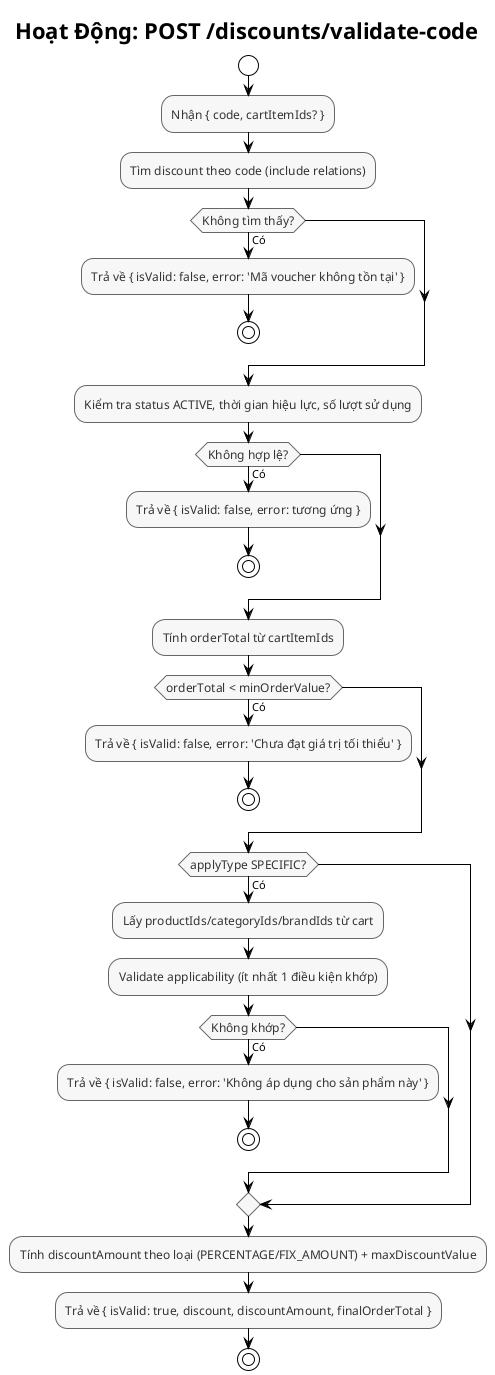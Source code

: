 @startuml Discount - Validate Code Activity
!theme plain
skinparam backgroundColor #FFFFFF
skinparam activityFontSize 12
skinparam activityFontColor #333333
skinparam activityBorderColor #666666
skinparam activityBackgroundColor #F7F7F7

title Hoạt Động: POST /discounts/validate-code

start
:Nhận { code, cartItemIds? };
:Tìm discount theo code (include relations);
if (Không tìm thấy?) then (Có)
  :Trả về { isValid: false, error: 'Mã voucher không tồn tại' };
  stop
endif
:Kiểm tra status ACTIVE, thời gian hiệu lực, số lượt sử dụng;
if (Không hợp lệ?) then (Có)
  :Trả về { isValid: false, error: tương ứng };
  stop
endif
:Tính orderTotal từ cartItemIds;
if (orderTotal < minOrderValue?) then (Có)
  :Trả về { isValid: false, error: 'Chưa đạt giá trị tối thiểu' };
  stop
endif
if (applyType SPECIFIC?) then (Có)
  :Lấy productIds/categoryIds/brandIds từ cart;
  :Validate applicability (ít nhất 1 điều kiện khớp);
  if (Không khớp?) then (Có)
    :Trả về { isValid: false, error: 'Không áp dụng cho sản phẩm này' };
    stop
  endif
endif
:Tính discountAmount theo loại (PERCENTAGE/FIX_AMOUNT) + maxDiscountValue;
:Trả về { isValid: true, discount, discountAmount, finalOrderTotal };
stop

@enduml


